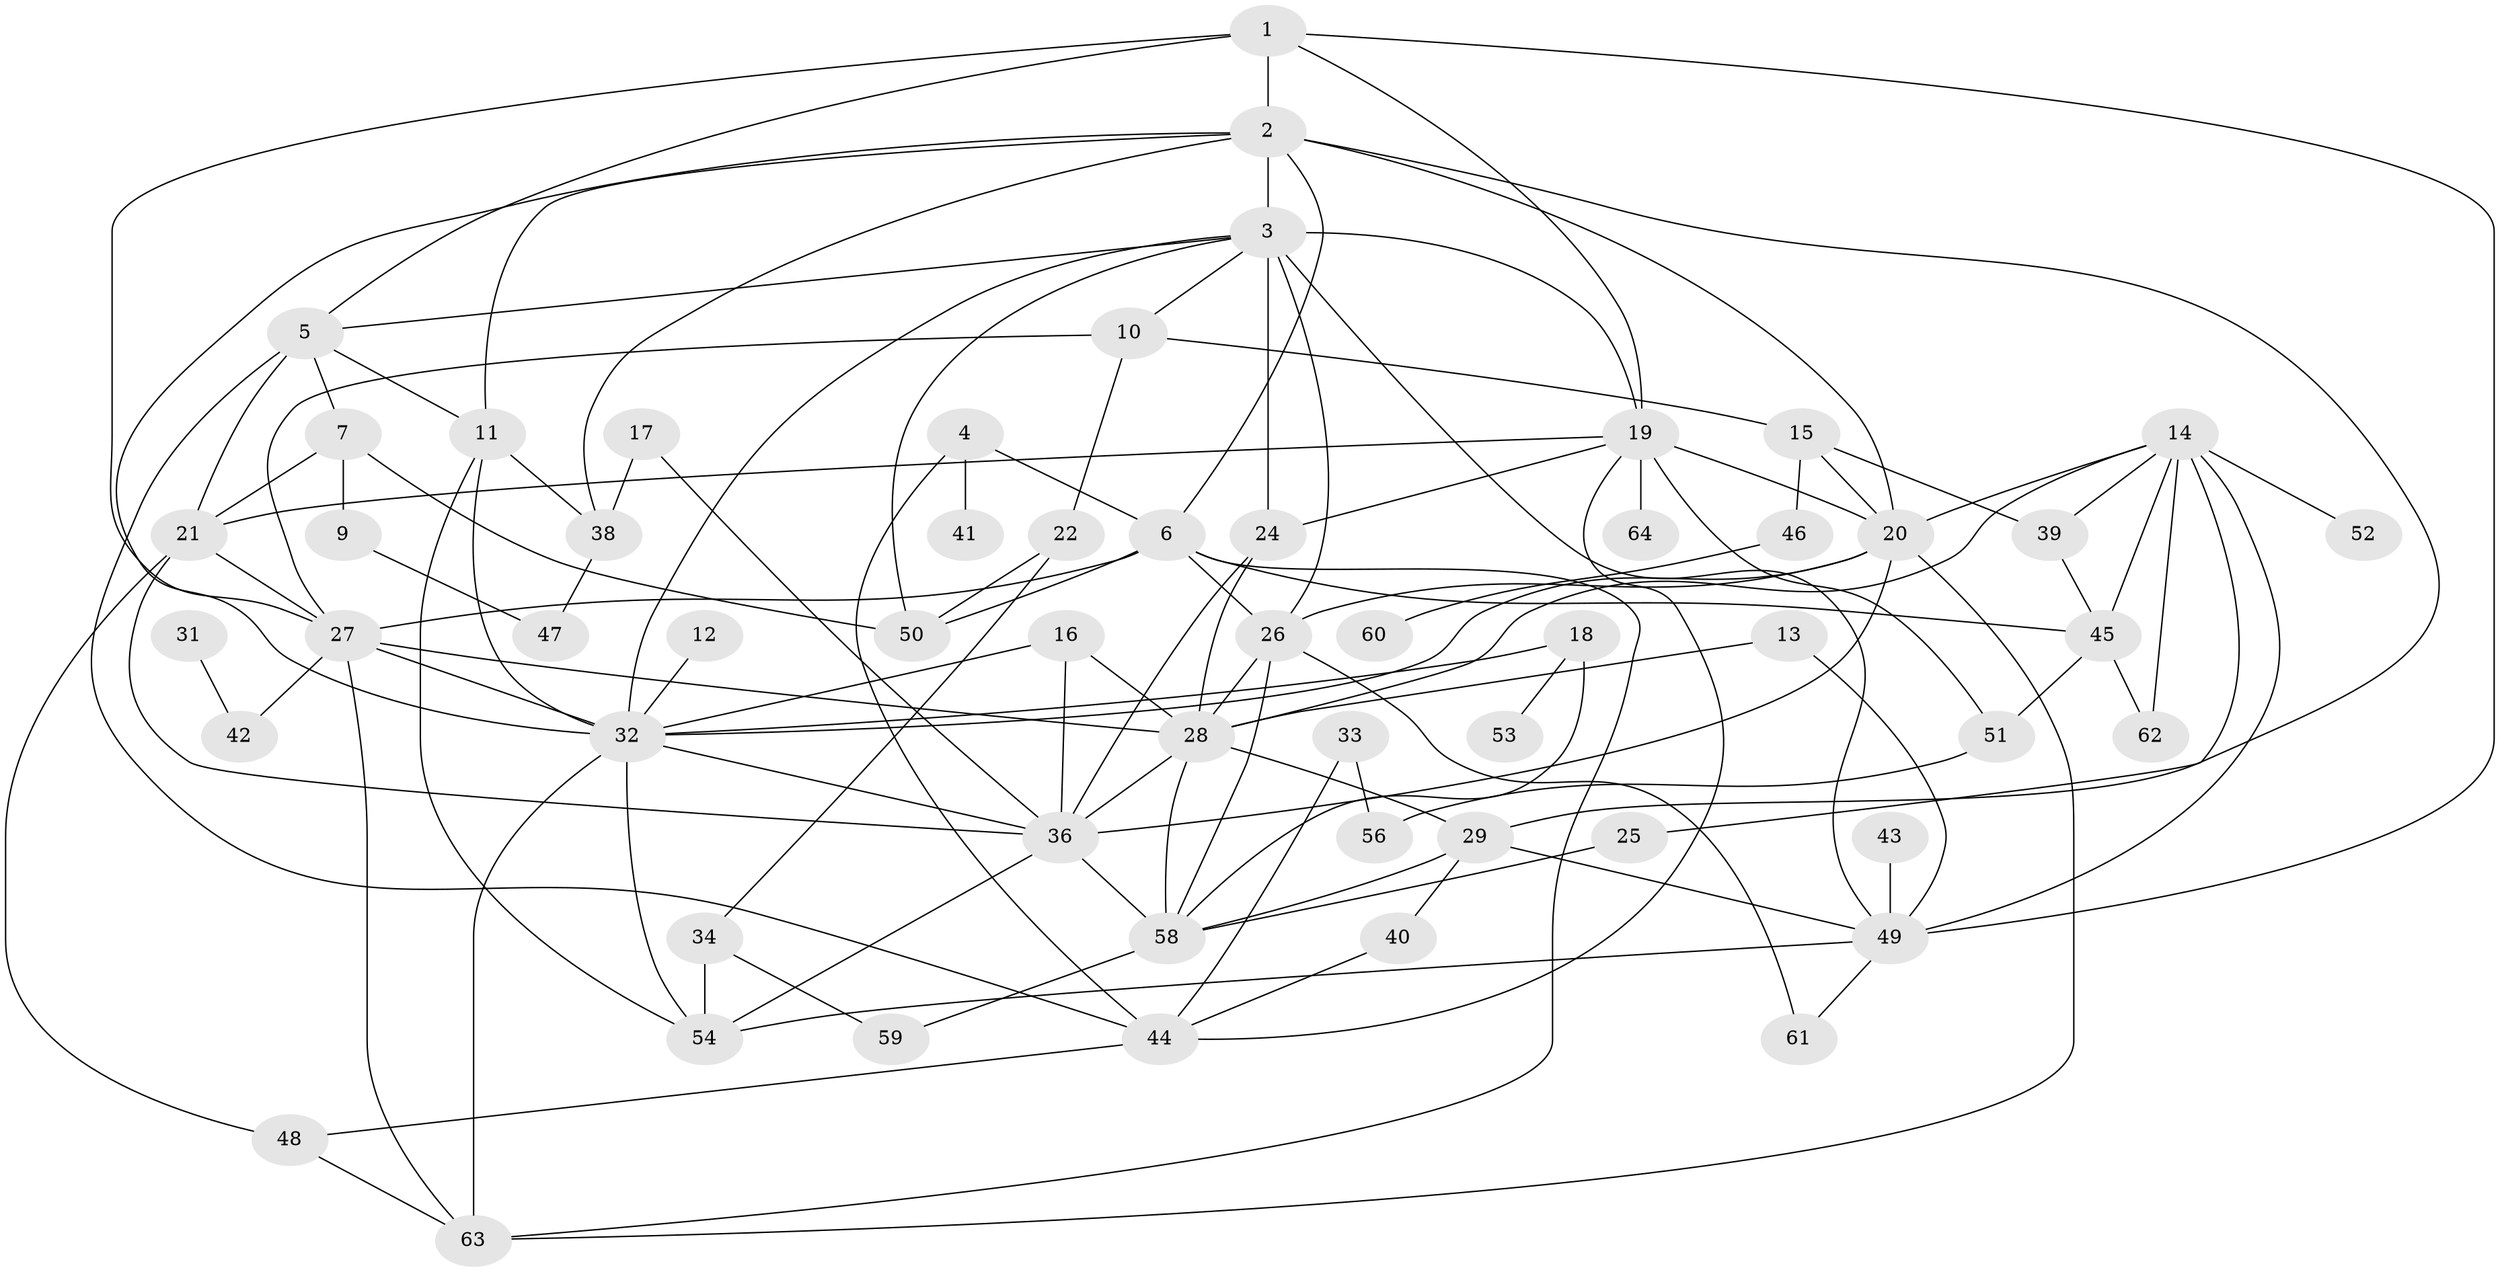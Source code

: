 // original degree distribution, {3: 0.2421875, 6: 0.0390625, 2: 0.3203125, 4: 0.125, 0: 0.0546875, 5: 0.078125, 1: 0.09375, 8: 0.0078125, 7: 0.0390625}
// Generated by graph-tools (version 1.1) at 2025/48/03/04/25 22:48:17]
// undirected, 57 vertices, 118 edges
graph export_dot {
  node [color=gray90,style=filled];
  1;
  2;
  3;
  4;
  5;
  6;
  7;
  9;
  10;
  11;
  12;
  13;
  14;
  15;
  16;
  17;
  18;
  19;
  20;
  21;
  22;
  24;
  25;
  26;
  27;
  28;
  29;
  31;
  32;
  33;
  34;
  36;
  38;
  39;
  40;
  41;
  42;
  43;
  44;
  45;
  46;
  47;
  48;
  49;
  50;
  51;
  52;
  53;
  54;
  56;
  58;
  59;
  60;
  61;
  62;
  63;
  64;
  1 -- 2 [weight=3.0];
  1 -- 5 [weight=1.0];
  1 -- 19 [weight=1.0];
  1 -- 27 [weight=1.0];
  1 -- 49 [weight=1.0];
  2 -- 3 [weight=1.0];
  2 -- 6 [weight=1.0];
  2 -- 11 [weight=1.0];
  2 -- 20 [weight=1.0];
  2 -- 29 [weight=1.0];
  2 -- 32 [weight=1.0];
  2 -- 38 [weight=1.0];
  3 -- 5 [weight=1.0];
  3 -- 10 [weight=1.0];
  3 -- 19 [weight=2.0];
  3 -- 24 [weight=1.0];
  3 -- 26 [weight=1.0];
  3 -- 32 [weight=1.0];
  3 -- 49 [weight=1.0];
  3 -- 50 [weight=1.0];
  4 -- 6 [weight=1.0];
  4 -- 41 [weight=1.0];
  4 -- 44 [weight=1.0];
  5 -- 7 [weight=1.0];
  5 -- 11 [weight=1.0];
  5 -- 21 [weight=1.0];
  5 -- 44 [weight=1.0];
  6 -- 26 [weight=1.0];
  6 -- 27 [weight=1.0];
  6 -- 45 [weight=1.0];
  6 -- 50 [weight=1.0];
  6 -- 63 [weight=1.0];
  7 -- 9 [weight=1.0];
  7 -- 21 [weight=1.0];
  7 -- 50 [weight=1.0];
  9 -- 47 [weight=1.0];
  10 -- 15 [weight=1.0];
  10 -- 22 [weight=1.0];
  10 -- 27 [weight=1.0];
  11 -- 32 [weight=1.0];
  11 -- 38 [weight=1.0];
  11 -- 54 [weight=1.0];
  12 -- 32 [weight=1.0];
  13 -- 28 [weight=1.0];
  13 -- 49 [weight=1.0];
  14 -- 20 [weight=1.0];
  14 -- 25 [weight=1.0];
  14 -- 28 [weight=1.0];
  14 -- 39 [weight=1.0];
  14 -- 45 [weight=1.0];
  14 -- 49 [weight=2.0];
  14 -- 52 [weight=1.0];
  14 -- 62 [weight=1.0];
  15 -- 20 [weight=1.0];
  15 -- 39 [weight=1.0];
  15 -- 46 [weight=1.0];
  16 -- 28 [weight=1.0];
  16 -- 32 [weight=1.0];
  16 -- 36 [weight=2.0];
  17 -- 36 [weight=1.0];
  17 -- 38 [weight=1.0];
  18 -- 32 [weight=1.0];
  18 -- 53 [weight=1.0];
  18 -- 58 [weight=1.0];
  19 -- 20 [weight=1.0];
  19 -- 21 [weight=1.0];
  19 -- 24 [weight=3.0];
  19 -- 44 [weight=1.0];
  19 -- 51 [weight=1.0];
  19 -- 64 [weight=2.0];
  20 -- 26 [weight=1.0];
  20 -- 32 [weight=1.0];
  20 -- 36 [weight=1.0];
  20 -- 63 [weight=1.0];
  21 -- 27 [weight=1.0];
  21 -- 36 [weight=2.0];
  21 -- 48 [weight=1.0];
  22 -- 34 [weight=1.0];
  22 -- 50 [weight=1.0];
  24 -- 28 [weight=1.0];
  24 -- 36 [weight=1.0];
  25 -- 58 [weight=1.0];
  26 -- 28 [weight=1.0];
  26 -- 58 [weight=1.0];
  26 -- 61 [weight=1.0];
  27 -- 28 [weight=1.0];
  27 -- 32 [weight=1.0];
  27 -- 42 [weight=1.0];
  27 -- 63 [weight=1.0];
  28 -- 29 [weight=1.0];
  28 -- 36 [weight=1.0];
  28 -- 58 [weight=1.0];
  29 -- 40 [weight=1.0];
  29 -- 49 [weight=1.0];
  29 -- 58 [weight=1.0];
  31 -- 42 [weight=1.0];
  32 -- 36 [weight=1.0];
  32 -- 54 [weight=1.0];
  32 -- 63 [weight=1.0];
  33 -- 44 [weight=1.0];
  33 -- 56 [weight=1.0];
  34 -- 54 [weight=1.0];
  34 -- 59 [weight=1.0];
  36 -- 54 [weight=1.0];
  36 -- 58 [weight=1.0];
  38 -- 47 [weight=1.0];
  39 -- 45 [weight=1.0];
  40 -- 44 [weight=1.0];
  43 -- 49 [weight=2.0];
  44 -- 48 [weight=1.0];
  45 -- 51 [weight=1.0];
  45 -- 62 [weight=1.0];
  46 -- 60 [weight=1.0];
  48 -- 63 [weight=1.0];
  49 -- 54 [weight=1.0];
  49 -- 61 [weight=1.0];
  51 -- 56 [weight=1.0];
  58 -- 59 [weight=1.0];
}
